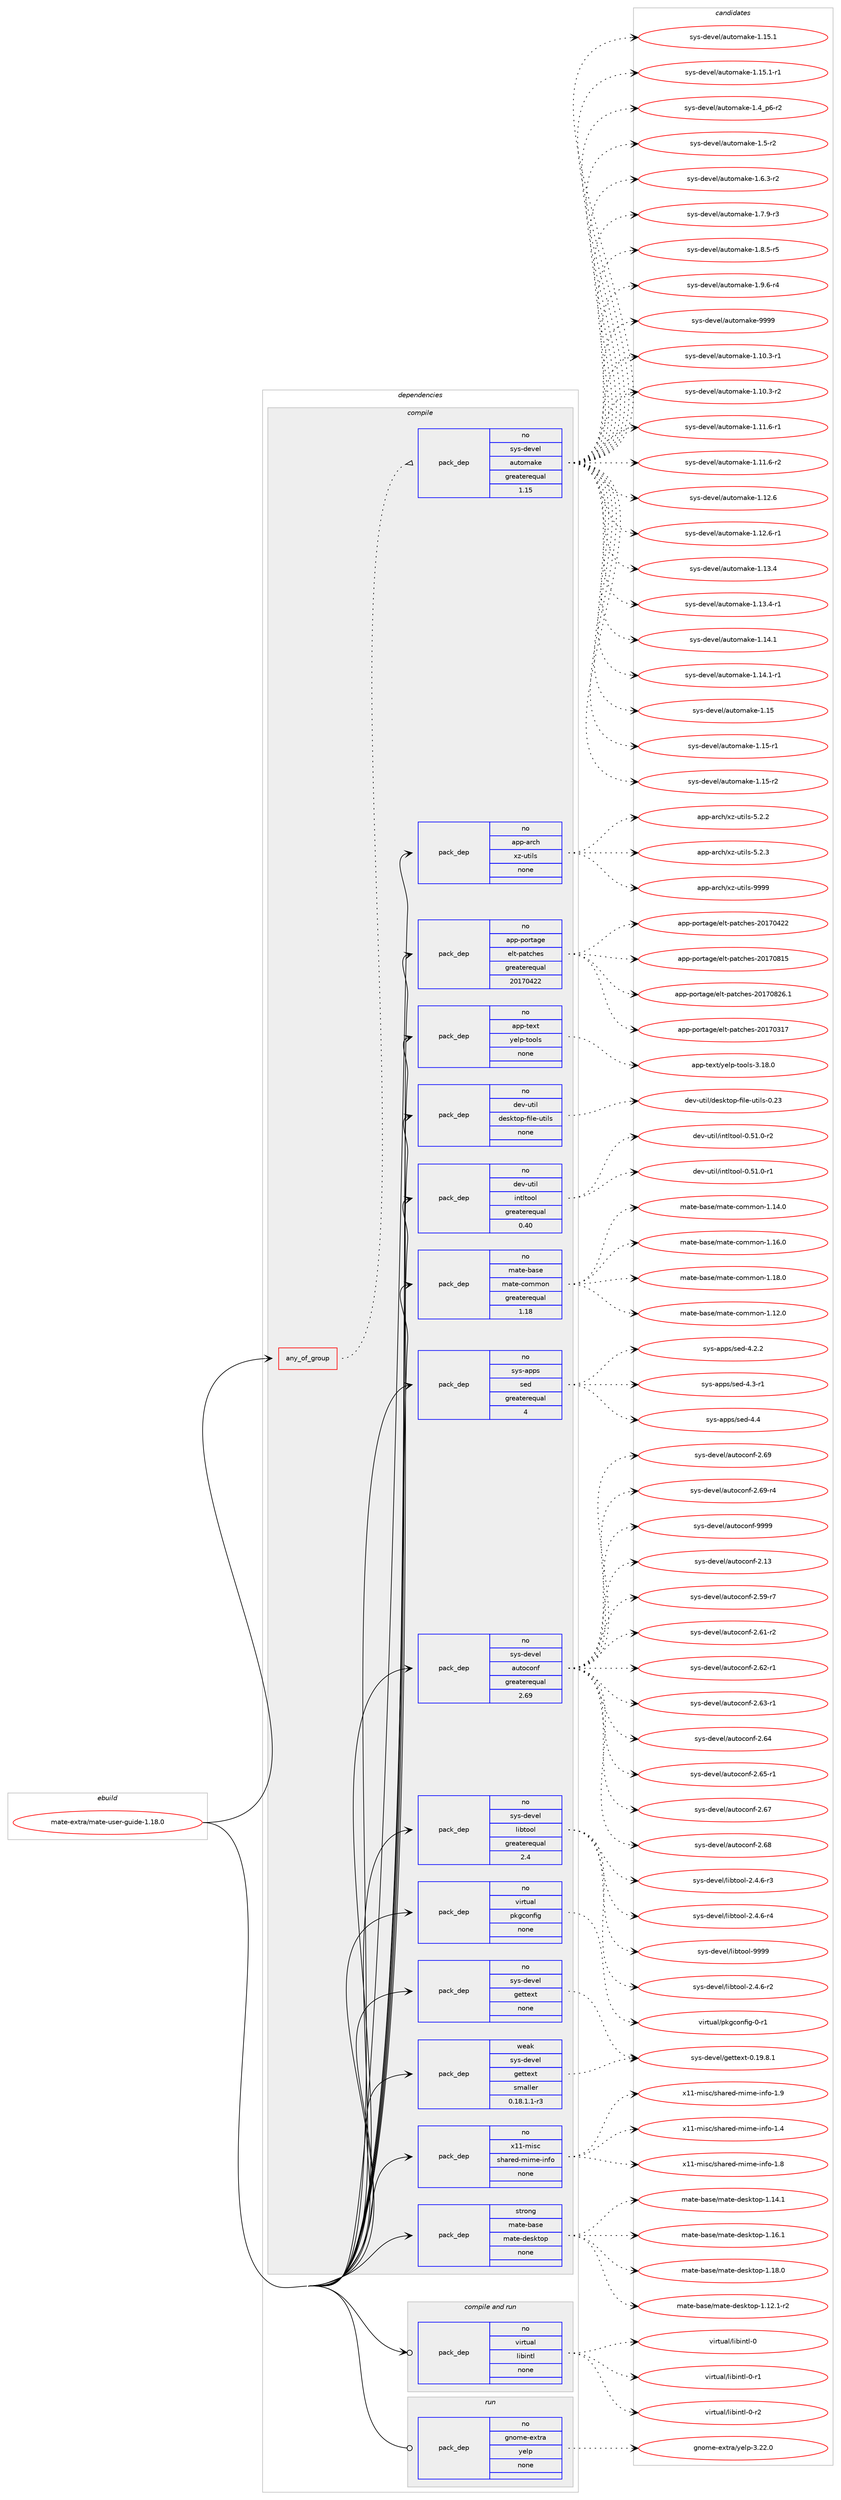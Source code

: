 digraph prolog {

# *************
# Graph options
# *************

newrank=true;
concentrate=true;
compound=true;
graph [rankdir=LR,fontname=Helvetica,fontsize=10,ranksep=1.5];#, ranksep=2.5, nodesep=0.2];
edge  [arrowhead=vee];
node  [fontname=Helvetica,fontsize=10];

# **********
# The ebuild
# **********

subgraph cluster_leftcol {
color=gray;
rank=same;
label=<<i>ebuild</i>>;
id [label="mate-extra/mate-user-guide-1.18.0", color=red, width=4, href="../mate-extra/mate-user-guide-1.18.0.svg"];
}

# ****************
# The dependencies
# ****************

subgraph cluster_midcol {
color=gray;
label=<<i>dependencies</i>>;
subgraph cluster_compile {
fillcolor="#eeeeee";
style=filled;
label=<<i>compile</i>>;
subgraph any5168 {
dependency348254 [label=<<TABLE BORDER="0" CELLBORDER="1" CELLSPACING="0" CELLPADDING="4"><TR><TD CELLPADDING="10">any_of_group</TD></TR></TABLE>>, shape=none, color=red];subgraph pack256586 {
dependency348255 [label=<<TABLE BORDER="0" CELLBORDER="1" CELLSPACING="0" CELLPADDING="4" WIDTH="220"><TR><TD ROWSPAN="6" CELLPADDING="30">pack_dep</TD></TR><TR><TD WIDTH="110">no</TD></TR><TR><TD>sys-devel</TD></TR><TR><TD>automake</TD></TR><TR><TD>greaterequal</TD></TR><TR><TD>1.15</TD></TR></TABLE>>, shape=none, color=blue];
}
dependency348254:e -> dependency348255:w [weight=20,style="dotted",arrowhead="oinv"];
}
id:e -> dependency348254:w [weight=20,style="solid",arrowhead="vee"];
subgraph pack256587 {
dependency348256 [label=<<TABLE BORDER="0" CELLBORDER="1" CELLSPACING="0" CELLPADDING="4" WIDTH="220"><TR><TD ROWSPAN="6" CELLPADDING="30">pack_dep</TD></TR><TR><TD WIDTH="110">no</TD></TR><TR><TD>app-arch</TD></TR><TR><TD>xz-utils</TD></TR><TR><TD>none</TD></TR><TR><TD></TD></TR></TABLE>>, shape=none, color=blue];
}
id:e -> dependency348256:w [weight=20,style="solid",arrowhead="vee"];
subgraph pack256588 {
dependency348257 [label=<<TABLE BORDER="0" CELLBORDER="1" CELLSPACING="0" CELLPADDING="4" WIDTH="220"><TR><TD ROWSPAN="6" CELLPADDING="30">pack_dep</TD></TR><TR><TD WIDTH="110">no</TD></TR><TR><TD>app-portage</TD></TR><TR><TD>elt-patches</TD></TR><TR><TD>greaterequal</TD></TR><TR><TD>20170422</TD></TR></TABLE>>, shape=none, color=blue];
}
id:e -> dependency348257:w [weight=20,style="solid",arrowhead="vee"];
subgraph pack256589 {
dependency348258 [label=<<TABLE BORDER="0" CELLBORDER="1" CELLSPACING="0" CELLPADDING="4" WIDTH="220"><TR><TD ROWSPAN="6" CELLPADDING="30">pack_dep</TD></TR><TR><TD WIDTH="110">no</TD></TR><TR><TD>app-text</TD></TR><TR><TD>yelp-tools</TD></TR><TR><TD>none</TD></TR><TR><TD></TD></TR></TABLE>>, shape=none, color=blue];
}
id:e -> dependency348258:w [weight=20,style="solid",arrowhead="vee"];
subgraph pack256590 {
dependency348259 [label=<<TABLE BORDER="0" CELLBORDER="1" CELLSPACING="0" CELLPADDING="4" WIDTH="220"><TR><TD ROWSPAN="6" CELLPADDING="30">pack_dep</TD></TR><TR><TD WIDTH="110">no</TD></TR><TR><TD>dev-util</TD></TR><TR><TD>desktop-file-utils</TD></TR><TR><TD>none</TD></TR><TR><TD></TD></TR></TABLE>>, shape=none, color=blue];
}
id:e -> dependency348259:w [weight=20,style="solid",arrowhead="vee"];
subgraph pack256591 {
dependency348260 [label=<<TABLE BORDER="0" CELLBORDER="1" CELLSPACING="0" CELLPADDING="4" WIDTH="220"><TR><TD ROWSPAN="6" CELLPADDING="30">pack_dep</TD></TR><TR><TD WIDTH="110">no</TD></TR><TR><TD>dev-util</TD></TR><TR><TD>intltool</TD></TR><TR><TD>greaterequal</TD></TR><TR><TD>0.40</TD></TR></TABLE>>, shape=none, color=blue];
}
id:e -> dependency348260:w [weight=20,style="solid",arrowhead="vee"];
subgraph pack256592 {
dependency348261 [label=<<TABLE BORDER="0" CELLBORDER="1" CELLSPACING="0" CELLPADDING="4" WIDTH="220"><TR><TD ROWSPAN="6" CELLPADDING="30">pack_dep</TD></TR><TR><TD WIDTH="110">no</TD></TR><TR><TD>mate-base</TD></TR><TR><TD>mate-common</TD></TR><TR><TD>greaterequal</TD></TR><TR><TD>1.18</TD></TR></TABLE>>, shape=none, color=blue];
}
id:e -> dependency348261:w [weight=20,style="solid",arrowhead="vee"];
subgraph pack256593 {
dependency348262 [label=<<TABLE BORDER="0" CELLBORDER="1" CELLSPACING="0" CELLPADDING="4" WIDTH="220"><TR><TD ROWSPAN="6" CELLPADDING="30">pack_dep</TD></TR><TR><TD WIDTH="110">no</TD></TR><TR><TD>sys-apps</TD></TR><TR><TD>sed</TD></TR><TR><TD>greaterequal</TD></TR><TR><TD>4</TD></TR></TABLE>>, shape=none, color=blue];
}
id:e -> dependency348262:w [weight=20,style="solid",arrowhead="vee"];
subgraph pack256594 {
dependency348263 [label=<<TABLE BORDER="0" CELLBORDER="1" CELLSPACING="0" CELLPADDING="4" WIDTH="220"><TR><TD ROWSPAN="6" CELLPADDING="30">pack_dep</TD></TR><TR><TD WIDTH="110">no</TD></TR><TR><TD>sys-devel</TD></TR><TR><TD>autoconf</TD></TR><TR><TD>greaterequal</TD></TR><TR><TD>2.69</TD></TR></TABLE>>, shape=none, color=blue];
}
id:e -> dependency348263:w [weight=20,style="solid",arrowhead="vee"];
subgraph pack256595 {
dependency348264 [label=<<TABLE BORDER="0" CELLBORDER="1" CELLSPACING="0" CELLPADDING="4" WIDTH="220"><TR><TD ROWSPAN="6" CELLPADDING="30">pack_dep</TD></TR><TR><TD WIDTH="110">no</TD></TR><TR><TD>sys-devel</TD></TR><TR><TD>gettext</TD></TR><TR><TD>none</TD></TR><TR><TD></TD></TR></TABLE>>, shape=none, color=blue];
}
id:e -> dependency348264:w [weight=20,style="solid",arrowhead="vee"];
subgraph pack256596 {
dependency348265 [label=<<TABLE BORDER="0" CELLBORDER="1" CELLSPACING="0" CELLPADDING="4" WIDTH="220"><TR><TD ROWSPAN="6" CELLPADDING="30">pack_dep</TD></TR><TR><TD WIDTH="110">no</TD></TR><TR><TD>sys-devel</TD></TR><TR><TD>libtool</TD></TR><TR><TD>greaterequal</TD></TR><TR><TD>2.4</TD></TR></TABLE>>, shape=none, color=blue];
}
id:e -> dependency348265:w [weight=20,style="solid",arrowhead="vee"];
subgraph pack256597 {
dependency348266 [label=<<TABLE BORDER="0" CELLBORDER="1" CELLSPACING="0" CELLPADDING="4" WIDTH="220"><TR><TD ROWSPAN="6" CELLPADDING="30">pack_dep</TD></TR><TR><TD WIDTH="110">no</TD></TR><TR><TD>virtual</TD></TR><TR><TD>pkgconfig</TD></TR><TR><TD>none</TD></TR><TR><TD></TD></TR></TABLE>>, shape=none, color=blue];
}
id:e -> dependency348266:w [weight=20,style="solid",arrowhead="vee"];
subgraph pack256598 {
dependency348267 [label=<<TABLE BORDER="0" CELLBORDER="1" CELLSPACING="0" CELLPADDING="4" WIDTH="220"><TR><TD ROWSPAN="6" CELLPADDING="30">pack_dep</TD></TR><TR><TD WIDTH="110">no</TD></TR><TR><TD>x11-misc</TD></TR><TR><TD>shared-mime-info</TD></TR><TR><TD>none</TD></TR><TR><TD></TD></TR></TABLE>>, shape=none, color=blue];
}
id:e -> dependency348267:w [weight=20,style="solid",arrowhead="vee"];
subgraph pack256599 {
dependency348268 [label=<<TABLE BORDER="0" CELLBORDER="1" CELLSPACING="0" CELLPADDING="4" WIDTH="220"><TR><TD ROWSPAN="6" CELLPADDING="30">pack_dep</TD></TR><TR><TD WIDTH="110">strong</TD></TR><TR><TD>mate-base</TD></TR><TR><TD>mate-desktop</TD></TR><TR><TD>none</TD></TR><TR><TD></TD></TR></TABLE>>, shape=none, color=blue];
}
id:e -> dependency348268:w [weight=20,style="solid",arrowhead="vee"];
subgraph pack256600 {
dependency348269 [label=<<TABLE BORDER="0" CELLBORDER="1" CELLSPACING="0" CELLPADDING="4" WIDTH="220"><TR><TD ROWSPAN="6" CELLPADDING="30">pack_dep</TD></TR><TR><TD WIDTH="110">weak</TD></TR><TR><TD>sys-devel</TD></TR><TR><TD>gettext</TD></TR><TR><TD>smaller</TD></TR><TR><TD>0.18.1.1-r3</TD></TR></TABLE>>, shape=none, color=blue];
}
id:e -> dependency348269:w [weight=20,style="solid",arrowhead="vee"];
}
subgraph cluster_compileandrun {
fillcolor="#eeeeee";
style=filled;
label=<<i>compile and run</i>>;
subgraph pack256601 {
dependency348270 [label=<<TABLE BORDER="0" CELLBORDER="1" CELLSPACING="0" CELLPADDING="4" WIDTH="220"><TR><TD ROWSPAN="6" CELLPADDING="30">pack_dep</TD></TR><TR><TD WIDTH="110">no</TD></TR><TR><TD>virtual</TD></TR><TR><TD>libintl</TD></TR><TR><TD>none</TD></TR><TR><TD></TD></TR></TABLE>>, shape=none, color=blue];
}
id:e -> dependency348270:w [weight=20,style="solid",arrowhead="odotvee"];
}
subgraph cluster_run {
fillcolor="#eeeeee";
style=filled;
label=<<i>run</i>>;
subgraph pack256602 {
dependency348271 [label=<<TABLE BORDER="0" CELLBORDER="1" CELLSPACING="0" CELLPADDING="4" WIDTH="220"><TR><TD ROWSPAN="6" CELLPADDING="30">pack_dep</TD></TR><TR><TD WIDTH="110">no</TD></TR><TR><TD>gnome-extra</TD></TR><TR><TD>yelp</TD></TR><TR><TD>none</TD></TR><TR><TD></TD></TR></TABLE>>, shape=none, color=blue];
}
id:e -> dependency348271:w [weight=20,style="solid",arrowhead="odot"];
}
}

# **************
# The candidates
# **************

subgraph cluster_choices {
rank=same;
color=gray;
label=<<i>candidates</i>>;

subgraph choice256586 {
color=black;
nodesep=1;
choice11512111545100101118101108479711711611110997107101454946494846514511449 [label="sys-devel/automake-1.10.3-r1", color=red, width=4,href="../sys-devel/automake-1.10.3-r1.svg"];
choice11512111545100101118101108479711711611110997107101454946494846514511450 [label="sys-devel/automake-1.10.3-r2", color=red, width=4,href="../sys-devel/automake-1.10.3-r2.svg"];
choice11512111545100101118101108479711711611110997107101454946494946544511449 [label="sys-devel/automake-1.11.6-r1", color=red, width=4,href="../sys-devel/automake-1.11.6-r1.svg"];
choice11512111545100101118101108479711711611110997107101454946494946544511450 [label="sys-devel/automake-1.11.6-r2", color=red, width=4,href="../sys-devel/automake-1.11.6-r2.svg"];
choice1151211154510010111810110847971171161111099710710145494649504654 [label="sys-devel/automake-1.12.6", color=red, width=4,href="../sys-devel/automake-1.12.6.svg"];
choice11512111545100101118101108479711711611110997107101454946495046544511449 [label="sys-devel/automake-1.12.6-r1", color=red, width=4,href="../sys-devel/automake-1.12.6-r1.svg"];
choice1151211154510010111810110847971171161111099710710145494649514652 [label="sys-devel/automake-1.13.4", color=red, width=4,href="../sys-devel/automake-1.13.4.svg"];
choice11512111545100101118101108479711711611110997107101454946495146524511449 [label="sys-devel/automake-1.13.4-r1", color=red, width=4,href="../sys-devel/automake-1.13.4-r1.svg"];
choice1151211154510010111810110847971171161111099710710145494649524649 [label="sys-devel/automake-1.14.1", color=red, width=4,href="../sys-devel/automake-1.14.1.svg"];
choice11512111545100101118101108479711711611110997107101454946495246494511449 [label="sys-devel/automake-1.14.1-r1", color=red, width=4,href="../sys-devel/automake-1.14.1-r1.svg"];
choice115121115451001011181011084797117116111109971071014549464953 [label="sys-devel/automake-1.15", color=red, width=4,href="../sys-devel/automake-1.15.svg"];
choice1151211154510010111810110847971171161111099710710145494649534511449 [label="sys-devel/automake-1.15-r1", color=red, width=4,href="../sys-devel/automake-1.15-r1.svg"];
choice1151211154510010111810110847971171161111099710710145494649534511450 [label="sys-devel/automake-1.15-r2", color=red, width=4,href="../sys-devel/automake-1.15-r2.svg"];
choice1151211154510010111810110847971171161111099710710145494649534649 [label="sys-devel/automake-1.15.1", color=red, width=4,href="../sys-devel/automake-1.15.1.svg"];
choice11512111545100101118101108479711711611110997107101454946495346494511449 [label="sys-devel/automake-1.15.1-r1", color=red, width=4,href="../sys-devel/automake-1.15.1-r1.svg"];
choice115121115451001011181011084797117116111109971071014549465295112544511450 [label="sys-devel/automake-1.4_p6-r2", color=red, width=4,href="../sys-devel/automake-1.4_p6-r2.svg"];
choice11512111545100101118101108479711711611110997107101454946534511450 [label="sys-devel/automake-1.5-r2", color=red, width=4,href="../sys-devel/automake-1.5-r2.svg"];
choice115121115451001011181011084797117116111109971071014549465446514511450 [label="sys-devel/automake-1.6.3-r2", color=red, width=4,href="../sys-devel/automake-1.6.3-r2.svg"];
choice115121115451001011181011084797117116111109971071014549465546574511451 [label="sys-devel/automake-1.7.9-r3", color=red, width=4,href="../sys-devel/automake-1.7.9-r3.svg"];
choice115121115451001011181011084797117116111109971071014549465646534511453 [label="sys-devel/automake-1.8.5-r5", color=red, width=4,href="../sys-devel/automake-1.8.5-r5.svg"];
choice115121115451001011181011084797117116111109971071014549465746544511452 [label="sys-devel/automake-1.9.6-r4", color=red, width=4,href="../sys-devel/automake-1.9.6-r4.svg"];
choice115121115451001011181011084797117116111109971071014557575757 [label="sys-devel/automake-9999", color=red, width=4,href="../sys-devel/automake-9999.svg"];
dependency348255:e -> choice11512111545100101118101108479711711611110997107101454946494846514511449:w [style=dotted,weight="100"];
dependency348255:e -> choice11512111545100101118101108479711711611110997107101454946494846514511450:w [style=dotted,weight="100"];
dependency348255:e -> choice11512111545100101118101108479711711611110997107101454946494946544511449:w [style=dotted,weight="100"];
dependency348255:e -> choice11512111545100101118101108479711711611110997107101454946494946544511450:w [style=dotted,weight="100"];
dependency348255:e -> choice1151211154510010111810110847971171161111099710710145494649504654:w [style=dotted,weight="100"];
dependency348255:e -> choice11512111545100101118101108479711711611110997107101454946495046544511449:w [style=dotted,weight="100"];
dependency348255:e -> choice1151211154510010111810110847971171161111099710710145494649514652:w [style=dotted,weight="100"];
dependency348255:e -> choice11512111545100101118101108479711711611110997107101454946495146524511449:w [style=dotted,weight="100"];
dependency348255:e -> choice1151211154510010111810110847971171161111099710710145494649524649:w [style=dotted,weight="100"];
dependency348255:e -> choice11512111545100101118101108479711711611110997107101454946495246494511449:w [style=dotted,weight="100"];
dependency348255:e -> choice115121115451001011181011084797117116111109971071014549464953:w [style=dotted,weight="100"];
dependency348255:e -> choice1151211154510010111810110847971171161111099710710145494649534511449:w [style=dotted,weight="100"];
dependency348255:e -> choice1151211154510010111810110847971171161111099710710145494649534511450:w [style=dotted,weight="100"];
dependency348255:e -> choice1151211154510010111810110847971171161111099710710145494649534649:w [style=dotted,weight="100"];
dependency348255:e -> choice11512111545100101118101108479711711611110997107101454946495346494511449:w [style=dotted,weight="100"];
dependency348255:e -> choice115121115451001011181011084797117116111109971071014549465295112544511450:w [style=dotted,weight="100"];
dependency348255:e -> choice11512111545100101118101108479711711611110997107101454946534511450:w [style=dotted,weight="100"];
dependency348255:e -> choice115121115451001011181011084797117116111109971071014549465446514511450:w [style=dotted,weight="100"];
dependency348255:e -> choice115121115451001011181011084797117116111109971071014549465546574511451:w [style=dotted,weight="100"];
dependency348255:e -> choice115121115451001011181011084797117116111109971071014549465646534511453:w [style=dotted,weight="100"];
dependency348255:e -> choice115121115451001011181011084797117116111109971071014549465746544511452:w [style=dotted,weight="100"];
dependency348255:e -> choice115121115451001011181011084797117116111109971071014557575757:w [style=dotted,weight="100"];
}
subgraph choice256587 {
color=black;
nodesep=1;
choice971121124597114991044712012245117116105108115455346504650 [label="app-arch/xz-utils-5.2.2", color=red, width=4,href="../app-arch/xz-utils-5.2.2.svg"];
choice971121124597114991044712012245117116105108115455346504651 [label="app-arch/xz-utils-5.2.3", color=red, width=4,href="../app-arch/xz-utils-5.2.3.svg"];
choice9711211245971149910447120122451171161051081154557575757 [label="app-arch/xz-utils-9999", color=red, width=4,href="../app-arch/xz-utils-9999.svg"];
dependency348256:e -> choice971121124597114991044712012245117116105108115455346504650:w [style=dotted,weight="100"];
dependency348256:e -> choice971121124597114991044712012245117116105108115455346504651:w [style=dotted,weight="100"];
dependency348256:e -> choice9711211245971149910447120122451171161051081154557575757:w [style=dotted,weight="100"];
}
subgraph choice256588 {
color=black;
nodesep=1;
choice97112112451121111141169710310147101108116451129711699104101115455048495548514955 [label="app-portage/elt-patches-20170317", color=red, width=4,href="../app-portage/elt-patches-20170317.svg"];
choice97112112451121111141169710310147101108116451129711699104101115455048495548525050 [label="app-portage/elt-patches-20170422", color=red, width=4,href="../app-portage/elt-patches-20170422.svg"];
choice97112112451121111141169710310147101108116451129711699104101115455048495548564953 [label="app-portage/elt-patches-20170815", color=red, width=4,href="../app-portage/elt-patches-20170815.svg"];
choice971121124511211111411697103101471011081164511297116991041011154550484955485650544649 [label="app-portage/elt-patches-20170826.1", color=red, width=4,href="../app-portage/elt-patches-20170826.1.svg"];
dependency348257:e -> choice97112112451121111141169710310147101108116451129711699104101115455048495548514955:w [style=dotted,weight="100"];
dependency348257:e -> choice97112112451121111141169710310147101108116451129711699104101115455048495548525050:w [style=dotted,weight="100"];
dependency348257:e -> choice97112112451121111141169710310147101108116451129711699104101115455048495548564953:w [style=dotted,weight="100"];
dependency348257:e -> choice971121124511211111411697103101471011081164511297116991041011154550484955485650544649:w [style=dotted,weight="100"];
}
subgraph choice256589 {
color=black;
nodesep=1;
choice9711211245116101120116471211011081124511611111110811545514649564648 [label="app-text/yelp-tools-3.18.0", color=red, width=4,href="../app-text/yelp-tools-3.18.0.svg"];
dependency348258:e -> choice9711211245116101120116471211011081124511611111110811545514649564648:w [style=dotted,weight="100"];
}
subgraph choice256590 {
color=black;
nodesep=1;
choice100101118451171161051084710010111510711611111245102105108101451171161051081154548465051 [label="dev-util/desktop-file-utils-0.23", color=red, width=4,href="../dev-util/desktop-file-utils-0.23.svg"];
dependency348259:e -> choice100101118451171161051084710010111510711611111245102105108101451171161051081154548465051:w [style=dotted,weight="100"];
}
subgraph choice256591 {
color=black;
nodesep=1;
choice1001011184511711610510847105110116108116111111108454846534946484511449 [label="dev-util/intltool-0.51.0-r1", color=red, width=4,href="../dev-util/intltool-0.51.0-r1.svg"];
choice1001011184511711610510847105110116108116111111108454846534946484511450 [label="dev-util/intltool-0.51.0-r2", color=red, width=4,href="../dev-util/intltool-0.51.0-r2.svg"];
dependency348260:e -> choice1001011184511711610510847105110116108116111111108454846534946484511449:w [style=dotted,weight="100"];
dependency348260:e -> choice1001011184511711610510847105110116108116111111108454846534946484511450:w [style=dotted,weight="100"];
}
subgraph choice256592 {
color=black;
nodesep=1;
choice109971161014598971151014710997116101459911110910911111045494649504648 [label="mate-base/mate-common-1.12.0", color=red, width=4,href="../mate-base/mate-common-1.12.0.svg"];
choice109971161014598971151014710997116101459911110910911111045494649524648 [label="mate-base/mate-common-1.14.0", color=red, width=4,href="../mate-base/mate-common-1.14.0.svg"];
choice109971161014598971151014710997116101459911110910911111045494649544648 [label="mate-base/mate-common-1.16.0", color=red, width=4,href="../mate-base/mate-common-1.16.0.svg"];
choice109971161014598971151014710997116101459911110910911111045494649564648 [label="mate-base/mate-common-1.18.0", color=red, width=4,href="../mate-base/mate-common-1.18.0.svg"];
dependency348261:e -> choice109971161014598971151014710997116101459911110910911111045494649504648:w [style=dotted,weight="100"];
dependency348261:e -> choice109971161014598971151014710997116101459911110910911111045494649524648:w [style=dotted,weight="100"];
dependency348261:e -> choice109971161014598971151014710997116101459911110910911111045494649544648:w [style=dotted,weight="100"];
dependency348261:e -> choice109971161014598971151014710997116101459911110910911111045494649564648:w [style=dotted,weight="100"];
}
subgraph choice256593 {
color=black;
nodesep=1;
choice115121115459711211211547115101100455246504650 [label="sys-apps/sed-4.2.2", color=red, width=4,href="../sys-apps/sed-4.2.2.svg"];
choice115121115459711211211547115101100455246514511449 [label="sys-apps/sed-4.3-r1", color=red, width=4,href="../sys-apps/sed-4.3-r1.svg"];
choice11512111545971121121154711510110045524652 [label="sys-apps/sed-4.4", color=red, width=4,href="../sys-apps/sed-4.4.svg"];
dependency348262:e -> choice115121115459711211211547115101100455246504650:w [style=dotted,weight="100"];
dependency348262:e -> choice115121115459711211211547115101100455246514511449:w [style=dotted,weight="100"];
dependency348262:e -> choice11512111545971121121154711510110045524652:w [style=dotted,weight="100"];
}
subgraph choice256594 {
color=black;
nodesep=1;
choice115121115451001011181011084797117116111991111101024550464951 [label="sys-devel/autoconf-2.13", color=red, width=4,href="../sys-devel/autoconf-2.13.svg"];
choice1151211154510010111810110847971171161119911111010245504653574511455 [label="sys-devel/autoconf-2.59-r7", color=red, width=4,href="../sys-devel/autoconf-2.59-r7.svg"];
choice1151211154510010111810110847971171161119911111010245504654494511450 [label="sys-devel/autoconf-2.61-r2", color=red, width=4,href="../sys-devel/autoconf-2.61-r2.svg"];
choice1151211154510010111810110847971171161119911111010245504654504511449 [label="sys-devel/autoconf-2.62-r1", color=red, width=4,href="../sys-devel/autoconf-2.62-r1.svg"];
choice1151211154510010111810110847971171161119911111010245504654514511449 [label="sys-devel/autoconf-2.63-r1", color=red, width=4,href="../sys-devel/autoconf-2.63-r1.svg"];
choice115121115451001011181011084797117116111991111101024550465452 [label="sys-devel/autoconf-2.64", color=red, width=4,href="../sys-devel/autoconf-2.64.svg"];
choice1151211154510010111810110847971171161119911111010245504654534511449 [label="sys-devel/autoconf-2.65-r1", color=red, width=4,href="../sys-devel/autoconf-2.65-r1.svg"];
choice115121115451001011181011084797117116111991111101024550465455 [label="sys-devel/autoconf-2.67", color=red, width=4,href="../sys-devel/autoconf-2.67.svg"];
choice115121115451001011181011084797117116111991111101024550465456 [label="sys-devel/autoconf-2.68", color=red, width=4,href="../sys-devel/autoconf-2.68.svg"];
choice115121115451001011181011084797117116111991111101024550465457 [label="sys-devel/autoconf-2.69", color=red, width=4,href="../sys-devel/autoconf-2.69.svg"];
choice1151211154510010111810110847971171161119911111010245504654574511452 [label="sys-devel/autoconf-2.69-r4", color=red, width=4,href="../sys-devel/autoconf-2.69-r4.svg"];
choice115121115451001011181011084797117116111991111101024557575757 [label="sys-devel/autoconf-9999", color=red, width=4,href="../sys-devel/autoconf-9999.svg"];
dependency348263:e -> choice115121115451001011181011084797117116111991111101024550464951:w [style=dotted,weight="100"];
dependency348263:e -> choice1151211154510010111810110847971171161119911111010245504653574511455:w [style=dotted,weight="100"];
dependency348263:e -> choice1151211154510010111810110847971171161119911111010245504654494511450:w [style=dotted,weight="100"];
dependency348263:e -> choice1151211154510010111810110847971171161119911111010245504654504511449:w [style=dotted,weight="100"];
dependency348263:e -> choice1151211154510010111810110847971171161119911111010245504654514511449:w [style=dotted,weight="100"];
dependency348263:e -> choice115121115451001011181011084797117116111991111101024550465452:w [style=dotted,weight="100"];
dependency348263:e -> choice1151211154510010111810110847971171161119911111010245504654534511449:w [style=dotted,weight="100"];
dependency348263:e -> choice115121115451001011181011084797117116111991111101024550465455:w [style=dotted,weight="100"];
dependency348263:e -> choice115121115451001011181011084797117116111991111101024550465456:w [style=dotted,weight="100"];
dependency348263:e -> choice115121115451001011181011084797117116111991111101024550465457:w [style=dotted,weight="100"];
dependency348263:e -> choice1151211154510010111810110847971171161119911111010245504654574511452:w [style=dotted,weight="100"];
dependency348263:e -> choice115121115451001011181011084797117116111991111101024557575757:w [style=dotted,weight="100"];
}
subgraph choice256595 {
color=black;
nodesep=1;
choice1151211154510010111810110847103101116116101120116454846495746564649 [label="sys-devel/gettext-0.19.8.1", color=red, width=4,href="../sys-devel/gettext-0.19.8.1.svg"];
dependency348264:e -> choice1151211154510010111810110847103101116116101120116454846495746564649:w [style=dotted,weight="100"];
}
subgraph choice256596 {
color=black;
nodesep=1;
choice1151211154510010111810110847108105981161111111084550465246544511450 [label="sys-devel/libtool-2.4.6-r2", color=red, width=4,href="../sys-devel/libtool-2.4.6-r2.svg"];
choice1151211154510010111810110847108105981161111111084550465246544511451 [label="sys-devel/libtool-2.4.6-r3", color=red, width=4,href="../sys-devel/libtool-2.4.6-r3.svg"];
choice1151211154510010111810110847108105981161111111084550465246544511452 [label="sys-devel/libtool-2.4.6-r4", color=red, width=4,href="../sys-devel/libtool-2.4.6-r4.svg"];
choice1151211154510010111810110847108105981161111111084557575757 [label="sys-devel/libtool-9999", color=red, width=4,href="../sys-devel/libtool-9999.svg"];
dependency348265:e -> choice1151211154510010111810110847108105981161111111084550465246544511450:w [style=dotted,weight="100"];
dependency348265:e -> choice1151211154510010111810110847108105981161111111084550465246544511451:w [style=dotted,weight="100"];
dependency348265:e -> choice1151211154510010111810110847108105981161111111084550465246544511452:w [style=dotted,weight="100"];
dependency348265:e -> choice1151211154510010111810110847108105981161111111084557575757:w [style=dotted,weight="100"];
}
subgraph choice256597 {
color=black;
nodesep=1;
choice11810511411611797108471121071039911111010210510345484511449 [label="virtual/pkgconfig-0-r1", color=red, width=4,href="../virtual/pkgconfig-0-r1.svg"];
dependency348266:e -> choice11810511411611797108471121071039911111010210510345484511449:w [style=dotted,weight="100"];
}
subgraph choice256598 {
color=black;
nodesep=1;
choice120494945109105115994711510497114101100451091051091014510511010211145494652 [label="x11-misc/shared-mime-info-1.4", color=red, width=4,href="../x11-misc/shared-mime-info-1.4.svg"];
choice120494945109105115994711510497114101100451091051091014510511010211145494656 [label="x11-misc/shared-mime-info-1.8", color=red, width=4,href="../x11-misc/shared-mime-info-1.8.svg"];
choice120494945109105115994711510497114101100451091051091014510511010211145494657 [label="x11-misc/shared-mime-info-1.9", color=red, width=4,href="../x11-misc/shared-mime-info-1.9.svg"];
dependency348267:e -> choice120494945109105115994711510497114101100451091051091014510511010211145494652:w [style=dotted,weight="100"];
dependency348267:e -> choice120494945109105115994711510497114101100451091051091014510511010211145494656:w [style=dotted,weight="100"];
dependency348267:e -> choice120494945109105115994711510497114101100451091051091014510511010211145494657:w [style=dotted,weight="100"];
}
subgraph choice256599 {
color=black;
nodesep=1;
choice10997116101459897115101471099711610145100101115107116111112454946495046494511450 [label="mate-base/mate-desktop-1.12.1-r2", color=red, width=4,href="../mate-base/mate-desktop-1.12.1-r2.svg"];
choice1099711610145989711510147109971161014510010111510711611111245494649524649 [label="mate-base/mate-desktop-1.14.1", color=red, width=4,href="../mate-base/mate-desktop-1.14.1.svg"];
choice1099711610145989711510147109971161014510010111510711611111245494649544649 [label="mate-base/mate-desktop-1.16.1", color=red, width=4,href="../mate-base/mate-desktop-1.16.1.svg"];
choice1099711610145989711510147109971161014510010111510711611111245494649564648 [label="mate-base/mate-desktop-1.18.0", color=red, width=4,href="../mate-base/mate-desktop-1.18.0.svg"];
dependency348268:e -> choice10997116101459897115101471099711610145100101115107116111112454946495046494511450:w [style=dotted,weight="100"];
dependency348268:e -> choice1099711610145989711510147109971161014510010111510711611111245494649524649:w [style=dotted,weight="100"];
dependency348268:e -> choice1099711610145989711510147109971161014510010111510711611111245494649544649:w [style=dotted,weight="100"];
dependency348268:e -> choice1099711610145989711510147109971161014510010111510711611111245494649564648:w [style=dotted,weight="100"];
}
subgraph choice256600 {
color=black;
nodesep=1;
choice1151211154510010111810110847103101116116101120116454846495746564649 [label="sys-devel/gettext-0.19.8.1", color=red, width=4,href="../sys-devel/gettext-0.19.8.1.svg"];
dependency348269:e -> choice1151211154510010111810110847103101116116101120116454846495746564649:w [style=dotted,weight="100"];
}
subgraph choice256601 {
color=black;
nodesep=1;
choice1181051141161179710847108105981051101161084548 [label="virtual/libintl-0", color=red, width=4,href="../virtual/libintl-0.svg"];
choice11810511411611797108471081059810511011610845484511449 [label="virtual/libintl-0-r1", color=red, width=4,href="../virtual/libintl-0-r1.svg"];
choice11810511411611797108471081059810511011610845484511450 [label="virtual/libintl-0-r2", color=red, width=4,href="../virtual/libintl-0-r2.svg"];
dependency348270:e -> choice1181051141161179710847108105981051101161084548:w [style=dotted,weight="100"];
dependency348270:e -> choice11810511411611797108471081059810511011610845484511449:w [style=dotted,weight="100"];
dependency348270:e -> choice11810511411611797108471081059810511011610845484511450:w [style=dotted,weight="100"];
}
subgraph choice256602 {
color=black;
nodesep=1;
choice10311011110910145101120116114974712110110811245514650504648 [label="gnome-extra/yelp-3.22.0", color=red, width=4,href="../gnome-extra/yelp-3.22.0.svg"];
dependency348271:e -> choice10311011110910145101120116114974712110110811245514650504648:w [style=dotted,weight="100"];
}
}

}
